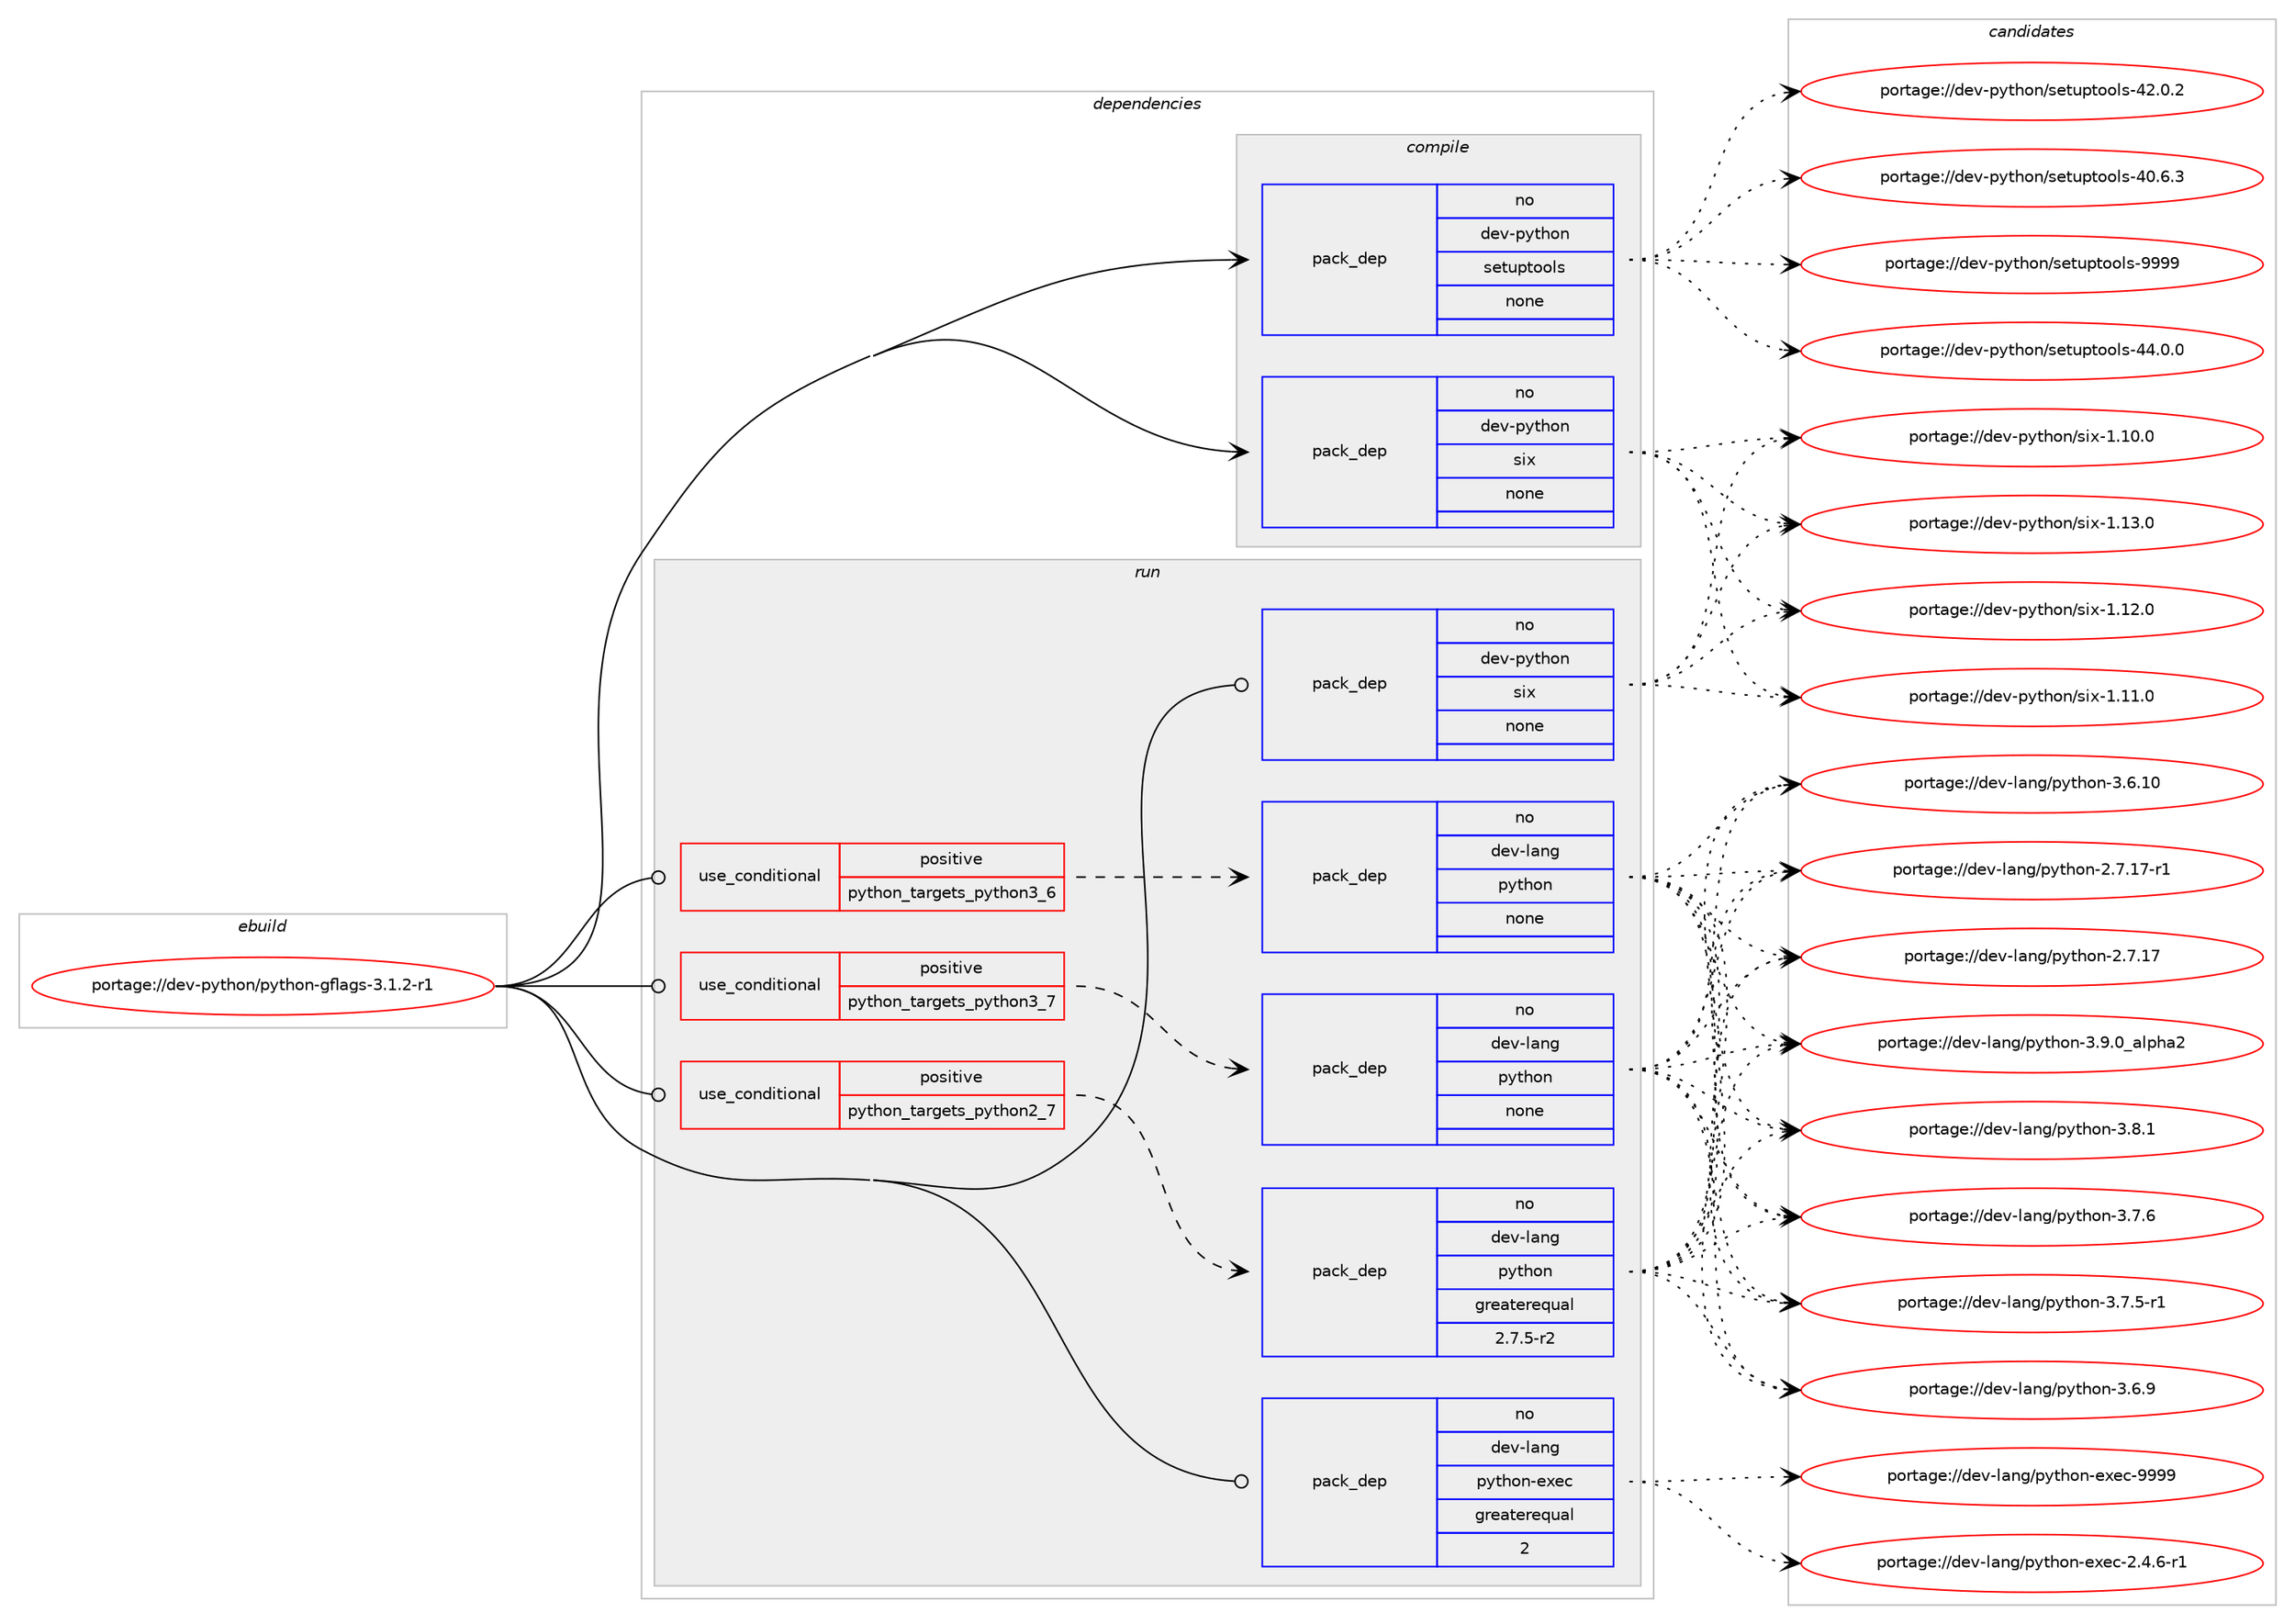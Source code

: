 digraph prolog {

# *************
# Graph options
# *************

newrank=true;
concentrate=true;
compound=true;
graph [rankdir=LR,fontname=Helvetica,fontsize=10,ranksep=1.5];#, ranksep=2.5, nodesep=0.2];
edge  [arrowhead=vee];
node  [fontname=Helvetica,fontsize=10];

# **********
# The ebuild
# **********

subgraph cluster_leftcol {
color=gray;
rank=same;
label=<<i>ebuild</i>>;
id [label="portage://dev-python/python-gflags-3.1.2-r1", color=red, width=4, href="../dev-python/python-gflags-3.1.2-r1.svg"];
}

# ****************
# The dependencies
# ****************

subgraph cluster_midcol {
color=gray;
label=<<i>dependencies</i>>;
subgraph cluster_compile {
fillcolor="#eeeeee";
style=filled;
label=<<i>compile</i>>;
subgraph pack319807 {
dependency432536 [label=<<TABLE BORDER="0" CELLBORDER="1" CELLSPACING="0" CELLPADDING="4" WIDTH="220"><TR><TD ROWSPAN="6" CELLPADDING="30">pack_dep</TD></TR><TR><TD WIDTH="110">no</TD></TR><TR><TD>dev-python</TD></TR><TR><TD>setuptools</TD></TR><TR><TD>none</TD></TR><TR><TD></TD></TR></TABLE>>, shape=none, color=blue];
}
id:e -> dependency432536:w [weight=20,style="solid",arrowhead="vee"];
subgraph pack319808 {
dependency432537 [label=<<TABLE BORDER="0" CELLBORDER="1" CELLSPACING="0" CELLPADDING="4" WIDTH="220"><TR><TD ROWSPAN="6" CELLPADDING="30">pack_dep</TD></TR><TR><TD WIDTH="110">no</TD></TR><TR><TD>dev-python</TD></TR><TR><TD>six</TD></TR><TR><TD>none</TD></TR><TR><TD></TD></TR></TABLE>>, shape=none, color=blue];
}
id:e -> dependency432537:w [weight=20,style="solid",arrowhead="vee"];
}
subgraph cluster_compileandrun {
fillcolor="#eeeeee";
style=filled;
label=<<i>compile and run</i>>;
}
subgraph cluster_run {
fillcolor="#eeeeee";
style=filled;
label=<<i>run</i>>;
subgraph cond107814 {
dependency432538 [label=<<TABLE BORDER="0" CELLBORDER="1" CELLSPACING="0" CELLPADDING="4"><TR><TD ROWSPAN="3" CELLPADDING="10">use_conditional</TD></TR><TR><TD>positive</TD></TR><TR><TD>python_targets_python2_7</TD></TR></TABLE>>, shape=none, color=red];
subgraph pack319809 {
dependency432539 [label=<<TABLE BORDER="0" CELLBORDER="1" CELLSPACING="0" CELLPADDING="4" WIDTH="220"><TR><TD ROWSPAN="6" CELLPADDING="30">pack_dep</TD></TR><TR><TD WIDTH="110">no</TD></TR><TR><TD>dev-lang</TD></TR><TR><TD>python</TD></TR><TR><TD>greaterequal</TD></TR><TR><TD>2.7.5-r2</TD></TR></TABLE>>, shape=none, color=blue];
}
dependency432538:e -> dependency432539:w [weight=20,style="dashed",arrowhead="vee"];
}
id:e -> dependency432538:w [weight=20,style="solid",arrowhead="odot"];
subgraph cond107815 {
dependency432540 [label=<<TABLE BORDER="0" CELLBORDER="1" CELLSPACING="0" CELLPADDING="4"><TR><TD ROWSPAN="3" CELLPADDING="10">use_conditional</TD></TR><TR><TD>positive</TD></TR><TR><TD>python_targets_python3_6</TD></TR></TABLE>>, shape=none, color=red];
subgraph pack319810 {
dependency432541 [label=<<TABLE BORDER="0" CELLBORDER="1" CELLSPACING="0" CELLPADDING="4" WIDTH="220"><TR><TD ROWSPAN="6" CELLPADDING="30">pack_dep</TD></TR><TR><TD WIDTH="110">no</TD></TR><TR><TD>dev-lang</TD></TR><TR><TD>python</TD></TR><TR><TD>none</TD></TR><TR><TD></TD></TR></TABLE>>, shape=none, color=blue];
}
dependency432540:e -> dependency432541:w [weight=20,style="dashed",arrowhead="vee"];
}
id:e -> dependency432540:w [weight=20,style="solid",arrowhead="odot"];
subgraph cond107816 {
dependency432542 [label=<<TABLE BORDER="0" CELLBORDER="1" CELLSPACING="0" CELLPADDING="4"><TR><TD ROWSPAN="3" CELLPADDING="10">use_conditional</TD></TR><TR><TD>positive</TD></TR><TR><TD>python_targets_python3_7</TD></TR></TABLE>>, shape=none, color=red];
subgraph pack319811 {
dependency432543 [label=<<TABLE BORDER="0" CELLBORDER="1" CELLSPACING="0" CELLPADDING="4" WIDTH="220"><TR><TD ROWSPAN="6" CELLPADDING="30">pack_dep</TD></TR><TR><TD WIDTH="110">no</TD></TR><TR><TD>dev-lang</TD></TR><TR><TD>python</TD></TR><TR><TD>none</TD></TR><TR><TD></TD></TR></TABLE>>, shape=none, color=blue];
}
dependency432542:e -> dependency432543:w [weight=20,style="dashed",arrowhead="vee"];
}
id:e -> dependency432542:w [weight=20,style="solid",arrowhead="odot"];
subgraph pack319812 {
dependency432544 [label=<<TABLE BORDER="0" CELLBORDER="1" CELLSPACING="0" CELLPADDING="4" WIDTH="220"><TR><TD ROWSPAN="6" CELLPADDING="30">pack_dep</TD></TR><TR><TD WIDTH="110">no</TD></TR><TR><TD>dev-lang</TD></TR><TR><TD>python-exec</TD></TR><TR><TD>greaterequal</TD></TR><TR><TD>2</TD></TR></TABLE>>, shape=none, color=blue];
}
id:e -> dependency432544:w [weight=20,style="solid",arrowhead="odot"];
subgraph pack319813 {
dependency432545 [label=<<TABLE BORDER="0" CELLBORDER="1" CELLSPACING="0" CELLPADDING="4" WIDTH="220"><TR><TD ROWSPAN="6" CELLPADDING="30">pack_dep</TD></TR><TR><TD WIDTH="110">no</TD></TR><TR><TD>dev-python</TD></TR><TR><TD>six</TD></TR><TR><TD>none</TD></TR><TR><TD></TD></TR></TABLE>>, shape=none, color=blue];
}
id:e -> dependency432545:w [weight=20,style="solid",arrowhead="odot"];
}
}

# **************
# The candidates
# **************

subgraph cluster_choices {
rank=same;
color=gray;
label=<<i>candidates</i>>;

subgraph choice319807 {
color=black;
nodesep=1;
choice10010111845112121116104111110471151011161171121161111111081154557575757 [label="portage://dev-python/setuptools-9999", color=red, width=4,href="../dev-python/setuptools-9999.svg"];
choice100101118451121211161041111104711510111611711211611111110811545525246484648 [label="portage://dev-python/setuptools-44.0.0", color=red, width=4,href="../dev-python/setuptools-44.0.0.svg"];
choice100101118451121211161041111104711510111611711211611111110811545525046484650 [label="portage://dev-python/setuptools-42.0.2", color=red, width=4,href="../dev-python/setuptools-42.0.2.svg"];
choice100101118451121211161041111104711510111611711211611111110811545524846544651 [label="portage://dev-python/setuptools-40.6.3", color=red, width=4,href="../dev-python/setuptools-40.6.3.svg"];
dependency432536:e -> choice10010111845112121116104111110471151011161171121161111111081154557575757:w [style=dotted,weight="100"];
dependency432536:e -> choice100101118451121211161041111104711510111611711211611111110811545525246484648:w [style=dotted,weight="100"];
dependency432536:e -> choice100101118451121211161041111104711510111611711211611111110811545525046484650:w [style=dotted,weight="100"];
dependency432536:e -> choice100101118451121211161041111104711510111611711211611111110811545524846544651:w [style=dotted,weight="100"];
}
subgraph choice319808 {
color=black;
nodesep=1;
choice100101118451121211161041111104711510512045494649514648 [label="portage://dev-python/six-1.13.0", color=red, width=4,href="../dev-python/six-1.13.0.svg"];
choice100101118451121211161041111104711510512045494649504648 [label="portage://dev-python/six-1.12.0", color=red, width=4,href="../dev-python/six-1.12.0.svg"];
choice100101118451121211161041111104711510512045494649494648 [label="portage://dev-python/six-1.11.0", color=red, width=4,href="../dev-python/six-1.11.0.svg"];
choice100101118451121211161041111104711510512045494649484648 [label="portage://dev-python/six-1.10.0", color=red, width=4,href="../dev-python/six-1.10.0.svg"];
dependency432537:e -> choice100101118451121211161041111104711510512045494649514648:w [style=dotted,weight="100"];
dependency432537:e -> choice100101118451121211161041111104711510512045494649504648:w [style=dotted,weight="100"];
dependency432537:e -> choice100101118451121211161041111104711510512045494649494648:w [style=dotted,weight="100"];
dependency432537:e -> choice100101118451121211161041111104711510512045494649484648:w [style=dotted,weight="100"];
}
subgraph choice319809 {
color=black;
nodesep=1;
choice10010111845108971101034711212111610411111045514657464895971081121049750 [label="portage://dev-lang/python-3.9.0_alpha2", color=red, width=4,href="../dev-lang/python-3.9.0_alpha2.svg"];
choice100101118451089711010347112121116104111110455146564649 [label="portage://dev-lang/python-3.8.1", color=red, width=4,href="../dev-lang/python-3.8.1.svg"];
choice100101118451089711010347112121116104111110455146554654 [label="portage://dev-lang/python-3.7.6", color=red, width=4,href="../dev-lang/python-3.7.6.svg"];
choice1001011184510897110103471121211161041111104551465546534511449 [label="portage://dev-lang/python-3.7.5-r1", color=red, width=4,href="../dev-lang/python-3.7.5-r1.svg"];
choice100101118451089711010347112121116104111110455146544657 [label="portage://dev-lang/python-3.6.9", color=red, width=4,href="../dev-lang/python-3.6.9.svg"];
choice10010111845108971101034711212111610411111045514654464948 [label="portage://dev-lang/python-3.6.10", color=red, width=4,href="../dev-lang/python-3.6.10.svg"];
choice100101118451089711010347112121116104111110455046554649554511449 [label="portage://dev-lang/python-2.7.17-r1", color=red, width=4,href="../dev-lang/python-2.7.17-r1.svg"];
choice10010111845108971101034711212111610411111045504655464955 [label="portage://dev-lang/python-2.7.17", color=red, width=4,href="../dev-lang/python-2.7.17.svg"];
dependency432539:e -> choice10010111845108971101034711212111610411111045514657464895971081121049750:w [style=dotted,weight="100"];
dependency432539:e -> choice100101118451089711010347112121116104111110455146564649:w [style=dotted,weight="100"];
dependency432539:e -> choice100101118451089711010347112121116104111110455146554654:w [style=dotted,weight="100"];
dependency432539:e -> choice1001011184510897110103471121211161041111104551465546534511449:w [style=dotted,weight="100"];
dependency432539:e -> choice100101118451089711010347112121116104111110455146544657:w [style=dotted,weight="100"];
dependency432539:e -> choice10010111845108971101034711212111610411111045514654464948:w [style=dotted,weight="100"];
dependency432539:e -> choice100101118451089711010347112121116104111110455046554649554511449:w [style=dotted,weight="100"];
dependency432539:e -> choice10010111845108971101034711212111610411111045504655464955:w [style=dotted,weight="100"];
}
subgraph choice319810 {
color=black;
nodesep=1;
choice10010111845108971101034711212111610411111045514657464895971081121049750 [label="portage://dev-lang/python-3.9.0_alpha2", color=red, width=4,href="../dev-lang/python-3.9.0_alpha2.svg"];
choice100101118451089711010347112121116104111110455146564649 [label="portage://dev-lang/python-3.8.1", color=red, width=4,href="../dev-lang/python-3.8.1.svg"];
choice100101118451089711010347112121116104111110455146554654 [label="portage://dev-lang/python-3.7.6", color=red, width=4,href="../dev-lang/python-3.7.6.svg"];
choice1001011184510897110103471121211161041111104551465546534511449 [label="portage://dev-lang/python-3.7.5-r1", color=red, width=4,href="../dev-lang/python-3.7.5-r1.svg"];
choice100101118451089711010347112121116104111110455146544657 [label="portage://dev-lang/python-3.6.9", color=red, width=4,href="../dev-lang/python-3.6.9.svg"];
choice10010111845108971101034711212111610411111045514654464948 [label="portage://dev-lang/python-3.6.10", color=red, width=4,href="../dev-lang/python-3.6.10.svg"];
choice100101118451089711010347112121116104111110455046554649554511449 [label="portage://dev-lang/python-2.7.17-r1", color=red, width=4,href="../dev-lang/python-2.7.17-r1.svg"];
choice10010111845108971101034711212111610411111045504655464955 [label="portage://dev-lang/python-2.7.17", color=red, width=4,href="../dev-lang/python-2.7.17.svg"];
dependency432541:e -> choice10010111845108971101034711212111610411111045514657464895971081121049750:w [style=dotted,weight="100"];
dependency432541:e -> choice100101118451089711010347112121116104111110455146564649:w [style=dotted,weight="100"];
dependency432541:e -> choice100101118451089711010347112121116104111110455146554654:w [style=dotted,weight="100"];
dependency432541:e -> choice1001011184510897110103471121211161041111104551465546534511449:w [style=dotted,weight="100"];
dependency432541:e -> choice100101118451089711010347112121116104111110455146544657:w [style=dotted,weight="100"];
dependency432541:e -> choice10010111845108971101034711212111610411111045514654464948:w [style=dotted,weight="100"];
dependency432541:e -> choice100101118451089711010347112121116104111110455046554649554511449:w [style=dotted,weight="100"];
dependency432541:e -> choice10010111845108971101034711212111610411111045504655464955:w [style=dotted,weight="100"];
}
subgraph choice319811 {
color=black;
nodesep=1;
choice10010111845108971101034711212111610411111045514657464895971081121049750 [label="portage://dev-lang/python-3.9.0_alpha2", color=red, width=4,href="../dev-lang/python-3.9.0_alpha2.svg"];
choice100101118451089711010347112121116104111110455146564649 [label="portage://dev-lang/python-3.8.1", color=red, width=4,href="../dev-lang/python-3.8.1.svg"];
choice100101118451089711010347112121116104111110455146554654 [label="portage://dev-lang/python-3.7.6", color=red, width=4,href="../dev-lang/python-3.7.6.svg"];
choice1001011184510897110103471121211161041111104551465546534511449 [label="portage://dev-lang/python-3.7.5-r1", color=red, width=4,href="../dev-lang/python-3.7.5-r1.svg"];
choice100101118451089711010347112121116104111110455146544657 [label="portage://dev-lang/python-3.6.9", color=red, width=4,href="../dev-lang/python-3.6.9.svg"];
choice10010111845108971101034711212111610411111045514654464948 [label="portage://dev-lang/python-3.6.10", color=red, width=4,href="../dev-lang/python-3.6.10.svg"];
choice100101118451089711010347112121116104111110455046554649554511449 [label="portage://dev-lang/python-2.7.17-r1", color=red, width=4,href="../dev-lang/python-2.7.17-r1.svg"];
choice10010111845108971101034711212111610411111045504655464955 [label="portage://dev-lang/python-2.7.17", color=red, width=4,href="../dev-lang/python-2.7.17.svg"];
dependency432543:e -> choice10010111845108971101034711212111610411111045514657464895971081121049750:w [style=dotted,weight="100"];
dependency432543:e -> choice100101118451089711010347112121116104111110455146564649:w [style=dotted,weight="100"];
dependency432543:e -> choice100101118451089711010347112121116104111110455146554654:w [style=dotted,weight="100"];
dependency432543:e -> choice1001011184510897110103471121211161041111104551465546534511449:w [style=dotted,weight="100"];
dependency432543:e -> choice100101118451089711010347112121116104111110455146544657:w [style=dotted,weight="100"];
dependency432543:e -> choice10010111845108971101034711212111610411111045514654464948:w [style=dotted,weight="100"];
dependency432543:e -> choice100101118451089711010347112121116104111110455046554649554511449:w [style=dotted,weight="100"];
dependency432543:e -> choice10010111845108971101034711212111610411111045504655464955:w [style=dotted,weight="100"];
}
subgraph choice319812 {
color=black;
nodesep=1;
choice10010111845108971101034711212111610411111045101120101994557575757 [label="portage://dev-lang/python-exec-9999", color=red, width=4,href="../dev-lang/python-exec-9999.svg"];
choice10010111845108971101034711212111610411111045101120101994550465246544511449 [label="portage://dev-lang/python-exec-2.4.6-r1", color=red, width=4,href="../dev-lang/python-exec-2.4.6-r1.svg"];
dependency432544:e -> choice10010111845108971101034711212111610411111045101120101994557575757:w [style=dotted,weight="100"];
dependency432544:e -> choice10010111845108971101034711212111610411111045101120101994550465246544511449:w [style=dotted,weight="100"];
}
subgraph choice319813 {
color=black;
nodesep=1;
choice100101118451121211161041111104711510512045494649514648 [label="portage://dev-python/six-1.13.0", color=red, width=4,href="../dev-python/six-1.13.0.svg"];
choice100101118451121211161041111104711510512045494649504648 [label="portage://dev-python/six-1.12.0", color=red, width=4,href="../dev-python/six-1.12.0.svg"];
choice100101118451121211161041111104711510512045494649494648 [label="portage://dev-python/six-1.11.0", color=red, width=4,href="../dev-python/six-1.11.0.svg"];
choice100101118451121211161041111104711510512045494649484648 [label="portage://dev-python/six-1.10.0", color=red, width=4,href="../dev-python/six-1.10.0.svg"];
dependency432545:e -> choice100101118451121211161041111104711510512045494649514648:w [style=dotted,weight="100"];
dependency432545:e -> choice100101118451121211161041111104711510512045494649504648:w [style=dotted,weight="100"];
dependency432545:e -> choice100101118451121211161041111104711510512045494649494648:w [style=dotted,weight="100"];
dependency432545:e -> choice100101118451121211161041111104711510512045494649484648:w [style=dotted,weight="100"];
}
}

}
